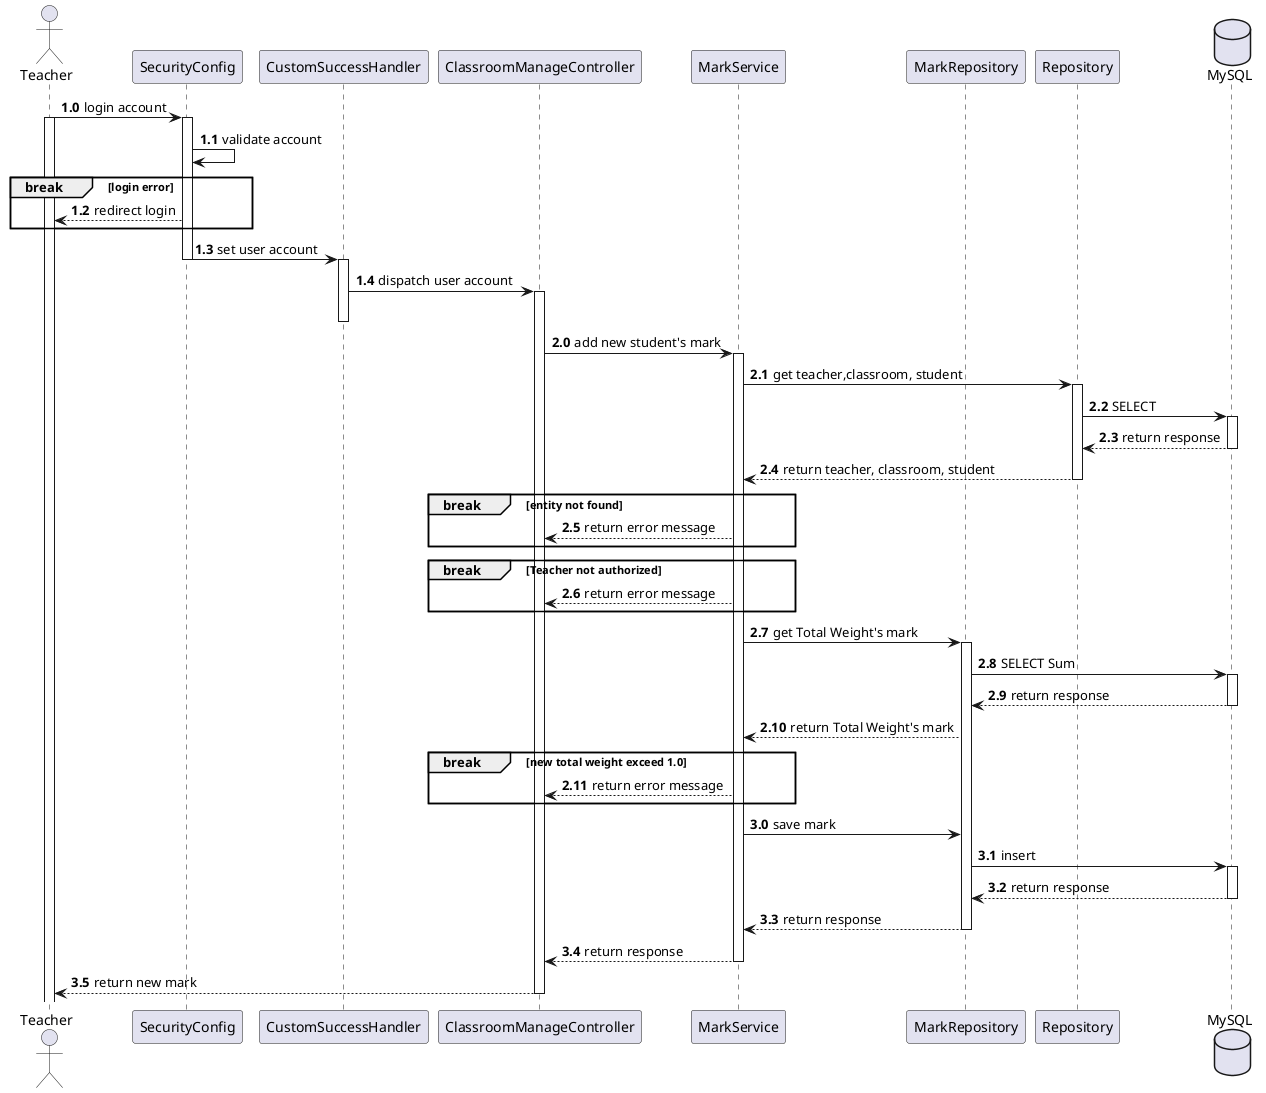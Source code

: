 @startuml
Actor Teacher
participant SecurityConfig
participant CustomSuccessHandler
participant ClassroomManageController
participant MarkService
participant MarkRepository
participant Repository
database MySQL

autonumber 1.0
Teacher -> SecurityConfig: login account

activate Teacher
activate SecurityConfig
autonumber 1.1
SecurityConfig -> SecurityConfig: validate account
break login error
SecurityConfig --> Teacher: redirect login
end
SecurityConfig -> CustomSuccessHandler: set user account
deactivate SecurityConfig
activate CustomSuccessHandler
CustomSuccessHandler -> ClassroomManageController: dispatch user account
activate ClassroomManageController
deactivate CustomSuccessHandler

autonumber 2.0
ClassroomManageController -> MarkService: add new student's mark
activate MarkService
MarkService ->Repository: get teacher,classroom, student
activate Repository
Repository -> MySQL: SELECT
activate MySQL
MySQL --> Repository: return response
deactivate MySQL
Repository --> MarkService: return teacher, classroom, student
deactivate Repository
break entity not found
MarkService --> ClassroomManageController: return error message
end

break Teacher not authorized
MarkService --> ClassroomManageController: return error message
end

MarkService -> MarkRepository: get Total Weight's mark
activate MarkRepository
MarkRepository -> MySQL: SELECT Sum
activate MySQL
MySQL --> MarkRepository: return response
deactivate MySQL
MarkRepository --> MarkService: return Total Weight's mark
break new total weight exceed 1.0
MarkService --> ClassroomManageController: return error message
end

autonumber 3.0
MarkService -> MarkRepository: save mark
MarkRepository -> MySQL: insert
activate MySQL
MySQL --> MarkRepository: return response
deactivate MySQL
MarkRepository --> MarkService: return response
deactivate MarkRepository
MarkService --> ClassroomManageController: return response
deactivate MarkService
ClassroomManageController --> Teacher: return new mark
deactivate ClassroomManageController
@enduml